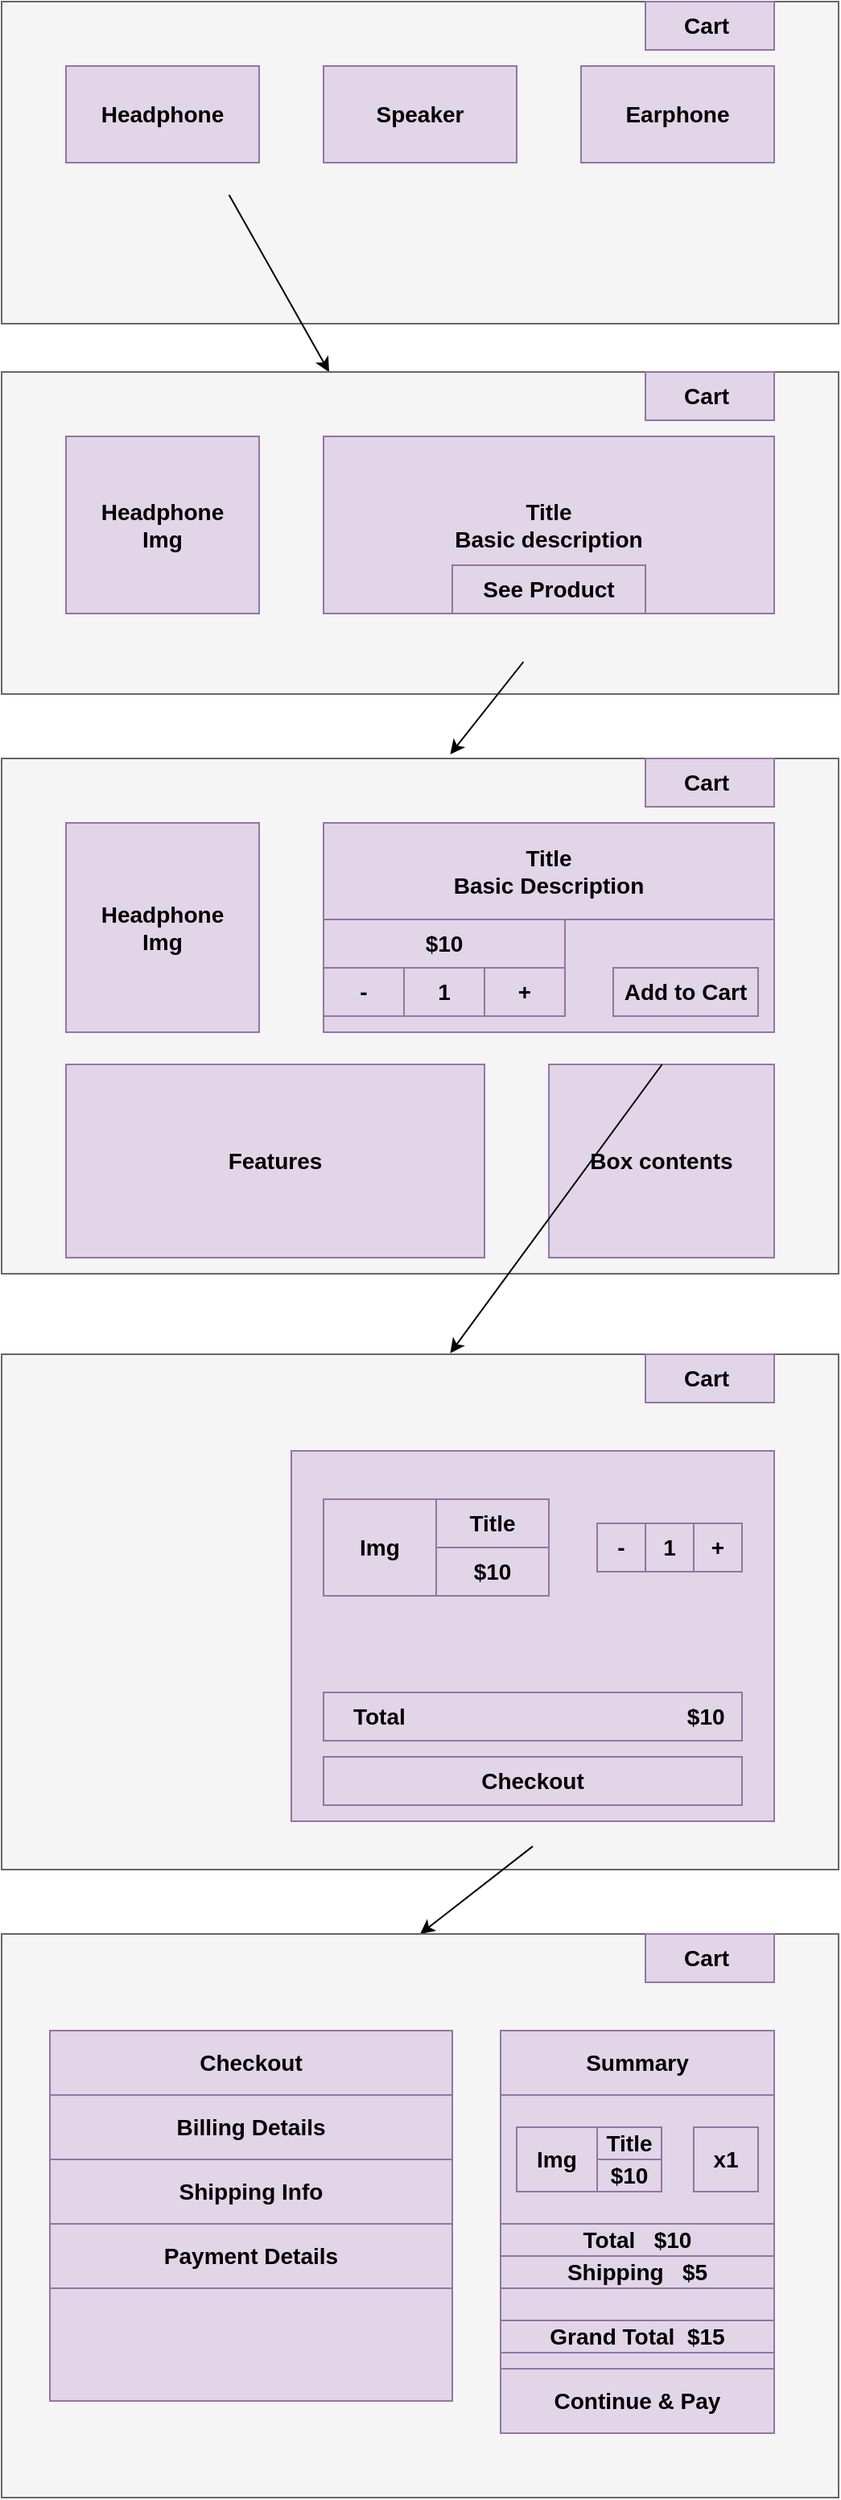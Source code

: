 <mxfile>
    <diagram id="zW_jbeA7w9tYTV-nCfxG" name="Main functionality">
        <mxGraphModel dx="738" dy="576" grid="1" gridSize="10" guides="1" tooltips="1" connect="1" arrows="1" fold="1" page="1" pageScale="1" pageWidth="850" pageHeight="1100" background="#ffffff" math="0" shadow="0">
            <root>
                <mxCell id="0"/>
                <mxCell id="1" parent="0"/>
                <mxCell id="tVNxL8NjUxVsQgDM3Ygi-5" value="" style="rounded=0;whiteSpace=wrap;html=1;fontSize=14;fillColor=#f5f5f5;fontColor=#333333;strokeColor=#666666;" vertex="1" parent="1">
                    <mxGeometry x="120" y="80" width="520" height="200" as="geometry"/>
                </mxCell>
                <mxCell id="tVNxL8NjUxVsQgDM3Ygi-1" value="&lt;font color=&quot;#000000&quot; style=&quot;font-size: 14px;&quot;&gt;&lt;b style=&quot;&quot;&gt;Headphone&lt;/b&gt;&lt;/font&gt;" style="rounded=0;whiteSpace=wrap;html=1;fillColor=#e1d5e7;strokeColor=#9673a6;" vertex="1" parent="1">
                    <mxGeometry x="160" y="120" width="120" height="60" as="geometry"/>
                </mxCell>
                <mxCell id="tVNxL8NjUxVsQgDM3Ygi-2" value="&lt;span style=&quot;font-size: 14px;&quot;&gt;&lt;b&gt;&lt;font color=&quot;#000000&quot;&gt;Speaker&lt;/font&gt;&lt;br&gt;&lt;/b&gt;&lt;/span&gt;" style="rounded=0;whiteSpace=wrap;html=1;fillColor=#e1d5e7;strokeColor=#9673a6;" vertex="1" parent="1">
                    <mxGeometry x="320" y="120" width="120" height="60" as="geometry"/>
                </mxCell>
                <mxCell id="tVNxL8NjUxVsQgDM3Ygi-3" value="&lt;span style=&quot;font-size: 14px;&quot;&gt;&lt;b&gt;&lt;font color=&quot;#000000&quot;&gt;Earphone&lt;/font&gt;&lt;br&gt;&lt;/b&gt;&lt;/span&gt;" style="rounded=0;whiteSpace=wrap;html=1;fillColor=#e1d5e7;strokeColor=#9673a6;" vertex="1" parent="1">
                    <mxGeometry x="480" y="120" width="120" height="60" as="geometry"/>
                </mxCell>
                <mxCell id="F_d7IAEaWXCqxeVJ7ETg-2" style="edgeStyle=none;html=1;fontSize=14;fontColor=#000000;strokeColor=#000000;" edge="1" parent="1" source="tVNxL8NjUxVsQgDM3Ygi-4" target="tVNxL8NjUxVsQgDM3Ygi-6">
                    <mxGeometry relative="1" as="geometry"/>
                </mxCell>
                <mxCell id="tVNxL8NjUxVsQgDM3Ygi-4" value="" style="shape=image;html=1;verticalAlign=top;verticalLabelPosition=bottom;labelBackgroundColor=#ffffff;imageAspect=0;aspect=fixed;image=https://cdn1.iconfinder.com/data/icons/iconoir-vol-3/24/open-select-hand-gesture-128.png;imageBorder=none;fontSize=14;" vertex="1" parent="1">
                    <mxGeometry x="230" y="160" width="40" height="40" as="geometry"/>
                </mxCell>
                <mxCell id="tVNxL8NjUxVsQgDM3Ygi-6" value="" style="rounded=0;whiteSpace=wrap;html=1;fontSize=14;fillColor=#f5f5f5;fontColor=#333333;strokeColor=#666666;" vertex="1" parent="1">
                    <mxGeometry x="120" y="310" width="520" height="200" as="geometry"/>
                </mxCell>
                <mxCell id="tVNxL8NjUxVsQgDM3Ygi-7" value="&lt;font color=&quot;#000000&quot; style=&quot;font-size: 14px;&quot;&gt;&lt;b style=&quot;&quot;&gt;Headphone&lt;br&gt;Img&lt;br&gt;&lt;/b&gt;&lt;/font&gt;" style="rounded=0;whiteSpace=wrap;html=1;fillColor=#e1d5e7;strokeColor=#9673a6;" vertex="1" parent="1">
                    <mxGeometry x="160" y="350" width="120" height="110" as="geometry"/>
                </mxCell>
                <mxCell id="F_d7IAEaWXCqxeVJ7ETg-1" value="&lt;font color=&quot;#000000&quot; style=&quot;font-size: 14px;&quot;&gt;&lt;b style=&quot;&quot;&gt;Title&lt;br&gt;Basic description&lt;br&gt;&lt;/b&gt;&lt;/font&gt;" style="rounded=0;whiteSpace=wrap;html=1;fillColor=#e1d5e7;strokeColor=#9673a6;" vertex="1" parent="1">
                    <mxGeometry x="320" y="350" width="280" height="110" as="geometry"/>
                </mxCell>
                <mxCell id="F_d7IAEaWXCqxeVJ7ETg-3" value="" style="rounded=0;whiteSpace=wrap;html=1;fontSize=14;fillColor=#f5f5f5;fontColor=#333333;strokeColor=#666666;" vertex="1" parent="1">
                    <mxGeometry x="120" y="550" width="520" height="320" as="geometry"/>
                </mxCell>
                <mxCell id="F_d7IAEaWXCqxeVJ7ETg-4" value="&lt;font color=&quot;#000000&quot; style=&quot;font-size: 14px;&quot;&gt;&lt;b style=&quot;&quot;&gt;Headphone&lt;br&gt;Img&lt;br&gt;&lt;/b&gt;&lt;/font&gt;" style="rounded=0;whiteSpace=wrap;html=1;fillColor=#e1d5e7;strokeColor=#9673a6;" vertex="1" parent="1">
                    <mxGeometry x="160" y="590" width="120" height="130" as="geometry"/>
                </mxCell>
                <mxCell id="F_d7IAEaWXCqxeVJ7ETg-5" value="&lt;font color=&quot;#000000&quot; style=&quot;font-size: 14px;&quot;&gt;&lt;b style=&quot;&quot;&gt;&lt;br&gt;&lt;/b&gt;&lt;/font&gt;" style="rounded=0;whiteSpace=wrap;html=1;fillColor=#e1d5e7;strokeColor=#9673a6;" vertex="1" parent="1">
                    <mxGeometry x="320" y="590" width="280" height="130" as="geometry"/>
                </mxCell>
                <mxCell id="F_d7IAEaWXCqxeVJ7ETg-6" value="&lt;span style=&quot;font-size: 14px;&quot;&gt;&lt;b&gt;&lt;font color=&quot;#000000&quot;&gt;See Product&lt;/font&gt;&lt;br&gt;&lt;/b&gt;&lt;/span&gt;" style="rounded=0;whiteSpace=wrap;html=1;fillColor=#e1d5e7;strokeColor=#9673a6;" vertex="1" parent="1">
                    <mxGeometry x="400" y="430" width="120" height="30" as="geometry"/>
                </mxCell>
                <mxCell id="F_d7IAEaWXCqxeVJ7ETg-8" style="edgeStyle=none;html=1;entryX=0.536;entryY=-0.008;entryDx=0;entryDy=0;entryPerimeter=0;strokeColor=#000000;fontSize=14;fontColor=#000000;" edge="1" parent="1" source="F_d7IAEaWXCqxeVJ7ETg-7" target="F_d7IAEaWXCqxeVJ7ETg-3">
                    <mxGeometry relative="1" as="geometry"/>
                </mxCell>
                <mxCell id="F_d7IAEaWXCqxeVJ7ETg-7" value="" style="shape=image;html=1;verticalAlign=top;verticalLabelPosition=bottom;labelBackgroundColor=#ffffff;imageAspect=0;aspect=fixed;image=https://cdn1.iconfinder.com/data/icons/iconoir-vol-3/24/open-select-hand-gesture-128.png;imageBorder=none;fontSize=14;fontColor=#000000;" vertex="1" parent="1">
                    <mxGeometry x="440" y="450" width="40" height="40" as="geometry"/>
                </mxCell>
                <mxCell id="F_d7IAEaWXCqxeVJ7ETg-9" value="&lt;span style=&quot;font-size: 14px;&quot;&gt;&lt;b&gt;&lt;font color=&quot;#000000&quot;&gt;Title&lt;br&gt;Basic Description&lt;/font&gt;&lt;br&gt;&lt;/b&gt;&lt;/span&gt;" style="rounded=0;whiteSpace=wrap;html=1;fillColor=#e1d5e7;strokeColor=#9673a6;" vertex="1" parent="1">
                    <mxGeometry x="320" y="590" width="280" height="60" as="geometry"/>
                </mxCell>
                <mxCell id="F_d7IAEaWXCqxeVJ7ETg-10" value="&lt;span style=&quot;font-size: 14px;&quot;&gt;&lt;b&gt;&lt;font color=&quot;#000000&quot;&gt;$10&lt;/font&gt;&lt;br&gt;&lt;/b&gt;&lt;/span&gt;" style="rounded=0;whiteSpace=wrap;html=1;fillColor=#e1d5e7;strokeColor=#9673a6;" vertex="1" parent="1">
                    <mxGeometry x="320" y="650" width="150" height="30" as="geometry"/>
                </mxCell>
                <mxCell id="F_d7IAEaWXCqxeVJ7ETg-11" value="&lt;span style=&quot;font-size: 14px;&quot;&gt;&lt;b&gt;&lt;font color=&quot;#000000&quot;&gt;-&lt;/font&gt;&lt;br&gt;&lt;/b&gt;&lt;/span&gt;" style="rounded=0;whiteSpace=wrap;html=1;fillColor=#e1d5e7;strokeColor=#9673a6;" vertex="1" parent="1">
                    <mxGeometry x="320" y="680" width="50" height="30" as="geometry"/>
                </mxCell>
                <mxCell id="F_d7IAEaWXCqxeVJ7ETg-12" value="&lt;span style=&quot;font-size: 14px;&quot;&gt;&lt;b&gt;&lt;font color=&quot;#000000&quot;&gt;1&lt;/font&gt;&lt;br&gt;&lt;/b&gt;&lt;/span&gt;" style="rounded=0;whiteSpace=wrap;html=1;fillColor=#e1d5e7;strokeColor=#9673a6;" vertex="1" parent="1">
                    <mxGeometry x="370" y="680" width="50" height="30" as="geometry"/>
                </mxCell>
                <mxCell id="F_d7IAEaWXCqxeVJ7ETg-13" value="&lt;span style=&quot;font-size: 14px;&quot;&gt;&lt;b&gt;&lt;font color=&quot;#000000&quot;&gt;+&lt;/font&gt;&lt;br&gt;&lt;/b&gt;&lt;/span&gt;" style="rounded=0;whiteSpace=wrap;html=1;fillColor=#e1d5e7;strokeColor=#9673a6;" vertex="1" parent="1">
                    <mxGeometry x="420" y="680" width="50" height="30" as="geometry"/>
                </mxCell>
                <mxCell id="F_d7IAEaWXCqxeVJ7ETg-14" value="&lt;span style=&quot;font-size: 14px;&quot;&gt;&lt;b&gt;&lt;font color=&quot;#000000&quot;&gt;Add to Cart&lt;/font&gt;&lt;br&gt;&lt;/b&gt;&lt;/span&gt;" style="rounded=0;whiteSpace=wrap;html=1;fillColor=#e1d5e7;strokeColor=#9673a6;" vertex="1" parent="1">
                    <mxGeometry x="500" y="680" width="90" height="30" as="geometry"/>
                </mxCell>
                <mxCell id="F_d7IAEaWXCqxeVJ7ETg-15" value="&lt;font color=&quot;#000000&quot; style=&quot;font-size: 14px;&quot;&gt;&lt;b style=&quot;&quot;&gt;Features&lt;br&gt;&lt;/b&gt;&lt;/font&gt;" style="rounded=0;whiteSpace=wrap;html=1;fillColor=#e1d5e7;strokeColor=#9673a6;" vertex="1" parent="1">
                    <mxGeometry x="160" y="740" width="260" height="120" as="geometry"/>
                </mxCell>
                <mxCell id="F_d7IAEaWXCqxeVJ7ETg-16" value="&lt;font color=&quot;#000000&quot; style=&quot;font-size: 14px;&quot;&gt;&lt;b style=&quot;&quot;&gt;Box contents&lt;br&gt;&lt;/b&gt;&lt;/font&gt;" style="rounded=0;whiteSpace=wrap;html=1;fillColor=#e1d5e7;strokeColor=#9673a6;" vertex="1" parent="1">
                    <mxGeometry x="460" y="740" width="140" height="120" as="geometry"/>
                </mxCell>
                <mxCell id="F_d7IAEaWXCqxeVJ7ETg-31" style="edgeStyle=none;html=1;entryX=0.536;entryY=-0.002;entryDx=0;entryDy=0;entryPerimeter=0;strokeColor=#000000;fontSize=14;fontColor=#000000;" edge="1" parent="1" source="F_d7IAEaWXCqxeVJ7ETg-17" target="F_d7IAEaWXCqxeVJ7ETg-19">
                    <mxGeometry relative="1" as="geometry"/>
                </mxCell>
                <mxCell id="F_d7IAEaWXCqxeVJ7ETg-17" value="" style="shape=image;html=1;verticalAlign=top;verticalLabelPosition=bottom;labelBackgroundColor=#ffffff;imageAspect=0;aspect=fixed;image=https://cdn1.iconfinder.com/data/icons/iconoir-vol-3/24/open-select-hand-gesture-128.png;imageBorder=none;fontSize=14;fontColor=#000000;" vertex="1" parent="1">
                    <mxGeometry x="525" y="700" width="40" height="40" as="geometry"/>
                </mxCell>
                <mxCell id="F_d7IAEaWXCqxeVJ7ETg-19" value="" style="rounded=0;whiteSpace=wrap;html=1;fontSize=14;fillColor=#f5f5f5;fontColor=#333333;strokeColor=#666666;" vertex="1" parent="1">
                    <mxGeometry x="120" y="920" width="520" height="320" as="geometry"/>
                </mxCell>
                <mxCell id="F_d7IAEaWXCqxeVJ7ETg-21" value="&lt;font color=&quot;#000000&quot; style=&quot;font-size: 14px;&quot;&gt;&lt;b style=&quot;&quot;&gt;&lt;br&gt;&lt;/b&gt;&lt;/font&gt;" style="rounded=0;whiteSpace=wrap;html=1;fillColor=#e1d5e7;strokeColor=#9673a6;" vertex="1" parent="1">
                    <mxGeometry x="300" y="980" width="300" height="230" as="geometry"/>
                </mxCell>
                <mxCell id="F_d7IAEaWXCqxeVJ7ETg-22" value="&lt;span style=&quot;font-size: 14px;&quot;&gt;&lt;b&gt;&lt;font color=&quot;#000000&quot;&gt;Img&lt;/font&gt;&lt;br&gt;&lt;/b&gt;&lt;/span&gt;" style="rounded=0;whiteSpace=wrap;html=1;fillColor=#e1d5e7;strokeColor=#9673a6;" vertex="1" parent="1">
                    <mxGeometry x="320" y="1010" width="70" height="60" as="geometry"/>
                </mxCell>
                <mxCell id="F_d7IAEaWXCqxeVJ7ETg-23" value="&lt;span style=&quot;font-size: 14px;&quot;&gt;&lt;b&gt;&lt;font color=&quot;#000000&quot;&gt;$10&lt;/font&gt;&lt;br&gt;&lt;/b&gt;&lt;/span&gt;" style="rounded=0;whiteSpace=wrap;html=1;fillColor=#e1d5e7;strokeColor=#9673a6;" vertex="1" parent="1">
                    <mxGeometry x="390" y="1040" width="70" height="30" as="geometry"/>
                </mxCell>
                <mxCell id="F_d7IAEaWXCqxeVJ7ETg-24" value="&lt;span style=&quot;font-size: 14px;&quot;&gt;&lt;b&gt;&lt;font color=&quot;#000000&quot;&gt;-&lt;/font&gt;&lt;br&gt;&lt;/b&gt;&lt;/span&gt;" style="rounded=0;whiteSpace=wrap;html=1;fillColor=#e1d5e7;strokeColor=#9673a6;" vertex="1" parent="1">
                    <mxGeometry x="490" y="1025" width="30" height="30" as="geometry"/>
                </mxCell>
                <mxCell id="F_d7IAEaWXCqxeVJ7ETg-25" value="&lt;span style=&quot;font-size: 14px;&quot;&gt;&lt;b&gt;&lt;font color=&quot;#000000&quot;&gt;1&lt;/font&gt;&lt;br&gt;&lt;/b&gt;&lt;/span&gt;" style="rounded=0;whiteSpace=wrap;html=1;fillColor=#e1d5e7;strokeColor=#9673a6;" vertex="1" parent="1">
                    <mxGeometry x="520" y="1025" width="30" height="30" as="geometry"/>
                </mxCell>
                <mxCell id="F_d7IAEaWXCqxeVJ7ETg-26" value="&lt;span style=&quot;font-size: 14px;&quot;&gt;&lt;b&gt;&lt;font color=&quot;#000000&quot;&gt;+&lt;/font&gt;&lt;br&gt;&lt;/b&gt;&lt;/span&gt;" style="rounded=0;whiteSpace=wrap;html=1;fillColor=#e1d5e7;strokeColor=#9673a6;" vertex="1" parent="1">
                    <mxGeometry x="550" y="1025" width="30" height="30" as="geometry"/>
                </mxCell>
                <mxCell id="F_d7IAEaWXCqxeVJ7ETg-27" value="&lt;b style=&quot;font-size: 14px;&quot;&gt;&lt;font color=&quot;#000000&quot;&gt;&amp;nbsp; &amp;nbsp;Total&amp;nbsp; &amp;nbsp; &amp;nbsp; &amp;nbsp; &amp;nbsp; &amp;nbsp; &amp;nbsp; &amp;nbsp; &amp;nbsp; &amp;nbsp; &amp;nbsp; &amp;nbsp; &amp;nbsp; &amp;nbsp; &amp;nbsp; &amp;nbsp; &amp;nbsp; &amp;nbsp; &amp;nbsp; &amp;nbsp; &amp;nbsp; &amp;nbsp; &amp;nbsp;$10&amp;nbsp;&lt;/font&gt;&lt;/b&gt;&lt;span style=&quot;font-size: 14px;&quot;&gt;&lt;b&gt;&lt;br&gt;&lt;/b&gt;&lt;/span&gt;" style="rounded=0;whiteSpace=wrap;html=1;fillColor=#e1d5e7;strokeColor=#9673a6;" vertex="1" parent="1">
                    <mxGeometry x="320" y="1130" width="260" height="30" as="geometry"/>
                </mxCell>
                <mxCell id="F_d7IAEaWXCqxeVJ7ETg-32" value="&lt;font color=&quot;#000000&quot; style=&quot;font-size: 14px;&quot;&gt;&lt;b style=&quot;&quot;&gt;Cart&amp;nbsp;&lt;br&gt;&lt;/b&gt;&lt;/font&gt;" style="rounded=0;whiteSpace=wrap;html=1;fillColor=#e1d5e7;strokeColor=#9673a6;" vertex="1" parent="1">
                    <mxGeometry x="520" y="920" width="80" height="30" as="geometry"/>
                </mxCell>
                <mxCell id="F_d7IAEaWXCqxeVJ7ETg-33" value="&lt;span style=&quot;font-size: 14px;&quot;&gt;&lt;b&gt;&lt;font color=&quot;#000000&quot;&gt;Title&lt;/font&gt;&lt;br&gt;&lt;/b&gt;&lt;/span&gt;" style="rounded=0;whiteSpace=wrap;html=1;fillColor=#e1d5e7;strokeColor=#9673a6;" vertex="1" parent="1">
                    <mxGeometry x="390" y="1010" width="70" height="30" as="geometry"/>
                </mxCell>
                <mxCell id="F_d7IAEaWXCqxeVJ7ETg-35" value="&lt;span style=&quot;font-size: 14px;&quot;&gt;&lt;b&gt;&lt;font color=&quot;#000000&quot;&gt;Checkout&lt;/font&gt;&lt;br&gt;&lt;/b&gt;&lt;/span&gt;" style="rounded=0;whiteSpace=wrap;html=1;fillColor=#e1d5e7;strokeColor=#9673a6;" vertex="1" parent="1">
                    <mxGeometry x="320" y="1170" width="260" height="30" as="geometry"/>
                </mxCell>
                <mxCell id="F_d7IAEaWXCqxeVJ7ETg-49" style="edgeStyle=none;html=1;entryX=0.5;entryY=0;entryDx=0;entryDy=0;strokeColor=#000000;fontSize=14;fontColor=#000000;" edge="1" parent="1" source="F_d7IAEaWXCqxeVJ7ETg-36" target="F_d7IAEaWXCqxeVJ7ETg-37">
                    <mxGeometry relative="1" as="geometry"/>
                </mxCell>
                <mxCell id="F_d7IAEaWXCqxeVJ7ETg-36" value="" style="shape=image;html=1;verticalAlign=top;verticalLabelPosition=bottom;labelBackgroundColor=#ffffff;imageAspect=0;aspect=fixed;image=https://cdn1.iconfinder.com/data/icons/iconoir-vol-3/24/open-select-hand-gesture-128.png;imageBorder=none;fontSize=14;fontColor=#000000;" vertex="1" parent="1">
                    <mxGeometry x="450" y="1190" width="40" height="40" as="geometry"/>
                </mxCell>
                <mxCell id="F_d7IAEaWXCqxeVJ7ETg-37" value="" style="rounded=0;whiteSpace=wrap;html=1;fontSize=14;fillColor=#f5f5f5;fontColor=#333333;strokeColor=#666666;" vertex="1" parent="1">
                    <mxGeometry x="120" y="1280" width="520" height="350" as="geometry"/>
                </mxCell>
                <mxCell id="F_d7IAEaWXCqxeVJ7ETg-38" value="&lt;font color=&quot;#000000&quot; style=&quot;font-size: 14px;&quot;&gt;&lt;b style=&quot;&quot;&gt;&lt;br&gt;&lt;/b&gt;&lt;/font&gt;" style="rounded=0;whiteSpace=wrap;html=1;fillColor=#e1d5e7;strokeColor=#9673a6;" vertex="1" parent="1">
                    <mxGeometry x="150" y="1340" width="250" height="230" as="geometry"/>
                </mxCell>
                <mxCell id="F_d7IAEaWXCqxeVJ7ETg-45" value="&lt;font color=&quot;#000000&quot; style=&quot;font-size: 14px;&quot;&gt;&lt;b style=&quot;&quot;&gt;Cart&amp;nbsp;&lt;br&gt;&lt;/b&gt;&lt;/font&gt;" style="rounded=0;whiteSpace=wrap;html=1;fillColor=#e1d5e7;strokeColor=#9673a6;" vertex="1" parent="1">
                    <mxGeometry x="520" y="1280" width="80" height="30" as="geometry"/>
                </mxCell>
                <mxCell id="F_d7IAEaWXCqxeVJ7ETg-50" value="&lt;font color=&quot;#000000&quot; style=&quot;font-size: 14px;&quot;&gt;&lt;b style=&quot;&quot;&gt;Checkout&lt;br&gt;&lt;/b&gt;&lt;/font&gt;" style="rounded=0;whiteSpace=wrap;html=1;fillColor=#e1d5e7;strokeColor=#9673a6;" vertex="1" parent="1">
                    <mxGeometry x="150" y="1340" width="250" height="40" as="geometry"/>
                </mxCell>
                <mxCell id="F_d7IAEaWXCqxeVJ7ETg-51" value="&lt;font color=&quot;#000000&quot; style=&quot;font-size: 14px;&quot;&gt;&lt;b style=&quot;&quot;&gt;Billing Details&lt;br&gt;&lt;/b&gt;&lt;/font&gt;" style="rounded=0;whiteSpace=wrap;html=1;fillColor=#e1d5e7;strokeColor=#9673a6;" vertex="1" parent="1">
                    <mxGeometry x="150" y="1380" width="250" height="40" as="geometry"/>
                </mxCell>
                <mxCell id="F_d7IAEaWXCqxeVJ7ETg-52" value="&lt;font color=&quot;#000000&quot; style=&quot;font-size: 14px;&quot;&gt;&lt;b style=&quot;&quot;&gt;Shipping Info&lt;br&gt;&lt;/b&gt;&lt;/font&gt;" style="rounded=0;whiteSpace=wrap;html=1;fillColor=#e1d5e7;strokeColor=#9673a6;" vertex="1" parent="1">
                    <mxGeometry x="150" y="1420" width="250" height="40" as="geometry"/>
                </mxCell>
                <mxCell id="F_d7IAEaWXCqxeVJ7ETg-53" value="&lt;font color=&quot;#000000&quot; style=&quot;font-size: 14px;&quot;&gt;&lt;b style=&quot;&quot;&gt;Payment Details&lt;br&gt;&lt;/b&gt;&lt;/font&gt;" style="rounded=0;whiteSpace=wrap;html=1;fillColor=#e1d5e7;strokeColor=#9673a6;" vertex="1" parent="1">
                    <mxGeometry x="150" y="1460" width="250" height="40" as="geometry"/>
                </mxCell>
                <mxCell id="F_d7IAEaWXCqxeVJ7ETg-54" value="&lt;font color=&quot;#000000&quot; style=&quot;font-size: 14px;&quot;&gt;&lt;b style=&quot;&quot;&gt;&lt;br&gt;&lt;/b&gt;&lt;/font&gt;" style="rounded=0;whiteSpace=wrap;html=1;fillColor=#e1d5e7;strokeColor=#9673a6;" vertex="1" parent="1">
                    <mxGeometry x="430" y="1340" width="170" height="250" as="geometry"/>
                </mxCell>
                <mxCell id="F_d7IAEaWXCqxeVJ7ETg-55" value="&lt;font color=&quot;#000000&quot; style=&quot;font-size: 14px;&quot;&gt;&lt;b style=&quot;&quot;&gt;Summary&lt;br&gt;&lt;/b&gt;&lt;/font&gt;" style="rounded=0;whiteSpace=wrap;html=1;fillColor=#e1d5e7;strokeColor=#9673a6;" vertex="1" parent="1">
                    <mxGeometry x="430" y="1340" width="170" height="40" as="geometry"/>
                </mxCell>
                <mxCell id="F_d7IAEaWXCqxeVJ7ETg-56" value="&lt;font color=&quot;#000000&quot; style=&quot;font-size: 14px;&quot;&gt;&lt;b style=&quot;&quot;&gt;Img&lt;br&gt;&lt;/b&gt;&lt;/font&gt;" style="rounded=0;whiteSpace=wrap;html=1;fillColor=#e1d5e7;strokeColor=#9673a6;" vertex="1" parent="1">
                    <mxGeometry x="440" y="1400" width="50" height="40" as="geometry"/>
                </mxCell>
                <mxCell id="F_d7IAEaWXCqxeVJ7ETg-57" value="&lt;font color=&quot;#000000&quot; style=&quot;font-size: 14px;&quot;&gt;&lt;b style=&quot;&quot;&gt;Title&lt;br&gt;&lt;/b&gt;&lt;/font&gt;" style="rounded=0;whiteSpace=wrap;html=1;fillColor=#e1d5e7;strokeColor=#9673a6;" vertex="1" parent="1">
                    <mxGeometry x="490" y="1400" width="40" height="20" as="geometry"/>
                </mxCell>
                <mxCell id="F_d7IAEaWXCqxeVJ7ETg-58" value="&lt;font color=&quot;#000000&quot; style=&quot;font-size: 14px;&quot;&gt;&lt;b style=&quot;&quot;&gt;x1&lt;br&gt;&lt;/b&gt;&lt;/font&gt;" style="rounded=0;whiteSpace=wrap;html=1;fillColor=#e1d5e7;strokeColor=#9673a6;" vertex="1" parent="1">
                    <mxGeometry x="550" y="1400" width="40" height="40" as="geometry"/>
                </mxCell>
                <mxCell id="F_d7IAEaWXCqxeVJ7ETg-59" value="&lt;font color=&quot;#000000&quot; style=&quot;font-size: 14px;&quot;&gt;&lt;b style=&quot;&quot;&gt;$10&lt;br&gt;&lt;/b&gt;&lt;/font&gt;" style="rounded=0;whiteSpace=wrap;html=1;fillColor=#e1d5e7;strokeColor=#9673a6;" vertex="1" parent="1">
                    <mxGeometry x="490" y="1420" width="40" height="20" as="geometry"/>
                </mxCell>
                <mxCell id="F_d7IAEaWXCqxeVJ7ETg-60" value="&lt;font color=&quot;#000000&quot; style=&quot;font-size: 14px;&quot;&gt;&lt;b style=&quot;&quot;&gt;Total&amp;nbsp; &amp;nbsp;$10&lt;br&gt;&lt;/b&gt;&lt;/font&gt;" style="rounded=0;whiteSpace=wrap;html=1;fillColor=#e1d5e7;strokeColor=#9673a6;" vertex="1" parent="1">
                    <mxGeometry x="430" y="1460" width="170" height="20" as="geometry"/>
                </mxCell>
                <mxCell id="F_d7IAEaWXCqxeVJ7ETg-61" value="&lt;font color=&quot;#000000&quot; style=&quot;font-size: 14px;&quot;&gt;&lt;b style=&quot;&quot;&gt;Shipping&amp;nbsp; &amp;nbsp;$5&lt;br&gt;&lt;/b&gt;&lt;/font&gt;" style="rounded=0;whiteSpace=wrap;html=1;fillColor=#e1d5e7;strokeColor=#9673a6;" vertex="1" parent="1">
                    <mxGeometry x="430" y="1480" width="170" height="20" as="geometry"/>
                </mxCell>
                <mxCell id="F_d7IAEaWXCqxeVJ7ETg-62" value="&lt;font color=&quot;#000000&quot; style=&quot;font-size: 14px;&quot;&gt;&lt;b style=&quot;&quot;&gt;Grand Total&amp;nbsp; $15&lt;br&gt;&lt;/b&gt;&lt;/font&gt;" style="rounded=0;whiteSpace=wrap;html=1;fillColor=#e1d5e7;strokeColor=#9673a6;" vertex="1" parent="1">
                    <mxGeometry x="430" y="1520" width="170" height="20" as="geometry"/>
                </mxCell>
                <mxCell id="F_d7IAEaWXCqxeVJ7ETg-63" value="&lt;font color=&quot;#000000&quot; style=&quot;font-size: 14px;&quot;&gt;&lt;b style=&quot;&quot;&gt;Continue &amp;amp; Pay&lt;br&gt;&lt;/b&gt;&lt;/font&gt;" style="rounded=0;whiteSpace=wrap;html=1;fillColor=#e1d5e7;strokeColor=#9673a6;" vertex="1" parent="1">
                    <mxGeometry x="430" y="1550" width="170" height="40" as="geometry"/>
                </mxCell>
                <mxCell id="F_d7IAEaWXCqxeVJ7ETg-64" value="&lt;font color=&quot;#000000&quot; style=&quot;font-size: 14px;&quot;&gt;&lt;b style=&quot;&quot;&gt;Cart&amp;nbsp;&lt;br&gt;&lt;/b&gt;&lt;/font&gt;" style="rounded=0;whiteSpace=wrap;html=1;fillColor=#e1d5e7;strokeColor=#9673a6;" vertex="1" parent="1">
                    <mxGeometry x="520" y="310" width="80" height="30" as="geometry"/>
                </mxCell>
                <mxCell id="F_d7IAEaWXCqxeVJ7ETg-65" value="&lt;font color=&quot;#000000&quot; style=&quot;font-size: 14px;&quot;&gt;&lt;b style=&quot;&quot;&gt;Cart&amp;nbsp;&lt;br&gt;&lt;/b&gt;&lt;/font&gt;" style="rounded=0;whiteSpace=wrap;html=1;fillColor=#e1d5e7;strokeColor=#9673a6;" vertex="1" parent="1">
                    <mxGeometry x="520" y="80" width="80" height="30" as="geometry"/>
                </mxCell>
                <mxCell id="F_d7IAEaWXCqxeVJ7ETg-66" value="&lt;font color=&quot;#000000&quot; style=&quot;font-size: 14px;&quot;&gt;&lt;b style=&quot;&quot;&gt;Cart&amp;nbsp;&lt;br&gt;&lt;/b&gt;&lt;/font&gt;" style="rounded=0;whiteSpace=wrap;html=1;fillColor=#e1d5e7;strokeColor=#9673a6;" vertex="1" parent="1">
                    <mxGeometry x="520" y="550" width="80" height="30" as="geometry"/>
                </mxCell>
            </root>
        </mxGraphModel>
    </diagram>
    <diagram name="Page-1" id="OPFkoRVHyZDK5QB1XnAA">
        <mxGraphModel dx="738" dy="576" grid="1" gridSize="10" guides="1" tooltips="1" connect="1" arrows="1" fold="1" page="1" pageScale="1" pageWidth="850" pageHeight="1100" background="#ffffff" math="0" shadow="0">
            <root>
                <mxCell id="0"/>
                <mxCell id="1" parent="0"/>
                <mxCell id="xqrHq-MUzXLIHpFeDrUa-7" style="edgeStyle=orthogonalEdgeStyle;rounded=0;orthogonalLoop=1;jettySize=auto;html=1;exitX=0.5;exitY=1;exitDx=0;exitDy=0;entryX=0.5;entryY=0;entryDx=0;entryDy=0;" parent="1" source="xqrHq-MUzXLIHpFeDrUa-1" target="xqrHq-MUzXLIHpFeDrUa-6" edge="1">
                    <mxGeometry relative="1" as="geometry"/>
                </mxCell>
                <mxCell id="xqrHq-MUzXLIHpFeDrUa-1" value="Headphone" style="rounded=0;whiteSpace=wrap;html=1;" parent="1" vertex="1">
                    <mxGeometry x="120" y="240" width="120" height="60" as="geometry"/>
                </mxCell>
                <mxCell id="xqrHq-MUzXLIHpFeDrUa-2" value="Filter headphones only from data arr (using passed category)" style="rounded=0;whiteSpace=wrap;html=1;" parent="1" vertex="1">
                    <mxGeometry x="520" y="390" width="120" height="60" as="geometry"/>
                </mxCell>
                <mxCell id="xqrHq-MUzXLIHpFeDrUa-3" value="Earphone" style="rounded=0;whiteSpace=wrap;html=1;" parent="1" vertex="1">
                    <mxGeometry x="550" y="240" width="120" height="60" as="geometry"/>
                </mxCell>
                <mxCell id="xqrHq-MUzXLIHpFeDrUa-4" value="Headphone links &lt;br&gt;(a tags)" style="rounded=0;whiteSpace=wrap;html=1;" parent="1" vertex="1">
                    <mxGeometry x="340" y="170" width="120" height="60" as="geometry"/>
                </mxCell>
                <mxCell id="2" style="edgeStyle=none;html=1;exitX=1;exitY=0.5;exitDx=0;exitDy=0;entryX=0;entryY=0.5;entryDx=0;entryDy=0;" parent="1" source="xqrHq-MUzXLIHpFeDrUa-6" target="xqrHq-MUzXLIHpFeDrUa-65" edge="1">
                    <mxGeometry relative="1" as="geometry"/>
                </mxCell>
                <mxCell id="xqrHq-MUzXLIHpFeDrUa-6" value="Show products of category headphones" style="rounded=0;whiteSpace=wrap;html=1;" parent="1" vertex="1">
                    <mxGeometry x="170" y="390" width="120" height="60" as="geometry"/>
                </mxCell>
                <mxCell id="xqrHq-MUzXLIHpFeDrUa-9" value="" style="rounded=0;whiteSpace=wrap;html=1;" parent="1" vertex="1">
                    <mxGeometry x="120" y="480" width="260" height="170" as="geometry"/>
                </mxCell>
                <mxCell id="xqrHq-MUzXLIHpFeDrUa-10" value="IMG" style="rounded=0;whiteSpace=wrap;html=1;" parent="1" vertex="1">
                    <mxGeometry x="140" y="490" width="60" height="60" as="geometry"/>
                </mxCell>
                <mxCell id="xqrHq-MUzXLIHpFeDrUa-11" value="Product brief" style="rounded=0;whiteSpace=wrap;html=1;" parent="1" vertex="1">
                    <mxGeometry x="240" y="490" width="120" height="90" as="geometry"/>
                </mxCell>
                <mxCell id="xqrHq-MUzXLIHpFeDrUa-13" value="See product" style="rounded=0;whiteSpace=wrap;html=1;" parent="1" vertex="1">
                    <mxGeometry x="265" y="550" width="70" height="30" as="geometry"/>
                </mxCell>
                <mxCell id="xqrHq-MUzXLIHpFeDrUa-20" value="" style="rounded=0;whiteSpace=wrap;html=1;" parent="1" vertex="1">
                    <mxGeometry x="440" y="480" width="260" height="170" as="geometry"/>
                </mxCell>
                <mxCell id="xqrHq-MUzXLIHpFeDrUa-21" value="IMG" style="rounded=0;whiteSpace=wrap;html=1;" parent="1" vertex="1">
                    <mxGeometry x="460" y="490" width="60" height="60" as="geometry"/>
                </mxCell>
                <mxCell id="xqrHq-MUzXLIHpFeDrUa-23" value="-" style="rounded=0;whiteSpace=wrap;html=1;" parent="1" vertex="1">
                    <mxGeometry x="460" y="580" width="30" height="30" as="geometry"/>
                </mxCell>
                <mxCell id="xqrHq-MUzXLIHpFeDrUa-26" value="" style="shape=image;html=1;verticalAlign=top;verticalLabelPosition=bottom;labelBackgroundColor=#ffffff;imageAspect=0;aspect=fixed;image=https://cdn1.iconfinder.com/data/icons/iconoir-vol-3/24/open-select-hand-gesture-128.png" parent="1" vertex="1">
                    <mxGeometry x="280" y="570" width="40" height="40" as="geometry"/>
                </mxCell>
                <mxCell id="xqrHq-MUzXLIHpFeDrUa-27" value="" style="shape=image;html=1;verticalAlign=top;verticalLabelPosition=bottom;labelBackgroundColor=#ffffff;imageAspect=0;aspect=fixed;image=https://cdn1.iconfinder.com/data/icons/iconoir-vol-3/24/open-select-hand-gesture-128.png" parent="1" vertex="1">
                    <mxGeometry x="110" y="280" width="40" height="40" as="geometry"/>
                </mxCell>
                <mxCell id="xqrHq-MUzXLIHpFeDrUa-28" value="Speaker" style="rounded=0;whiteSpace=wrap;html=1;" parent="1" vertex="1">
                    <mxGeometry x="340" y="240" width="120" height="60" as="geometry"/>
                </mxCell>
                <mxCell id="xqrHq-MUzXLIHpFeDrUa-31" value="Add to cart" style="rounded=0;whiteSpace=wrap;html=1;" parent="1" vertex="1">
                    <mxGeometry x="600" y="560" width="65" height="30" as="geometry"/>
                </mxCell>
                <mxCell id="xqrHq-MUzXLIHpFeDrUa-55" style="edgeStyle=orthogonalEdgeStyle;rounded=0;orthogonalLoop=1;jettySize=auto;html=1;entryX=0.45;entryY=0.08;entryDx=0;entryDy=0;entryPerimeter=0;" parent="1" source="xqrHq-MUzXLIHpFeDrUa-29" target="xqrHq-MUzXLIHpFeDrUa-33" edge="1">
                    <mxGeometry relative="1" as="geometry"/>
                </mxCell>
                <mxCell id="xqrHq-MUzXLIHpFeDrUa-29" value="" style="shape=image;html=1;verticalAlign=top;verticalLabelPosition=bottom;labelBackgroundColor=#ffffff;imageAspect=0;aspect=fixed;image=https://cdn1.iconfinder.com/data/icons/iconoir-vol-3/24/open-select-hand-gesture-128.png" parent="1" vertex="1">
                    <mxGeometry x="612.5" y="575" width="40" height="40" as="geometry"/>
                </mxCell>
                <mxCell id="xqrHq-MUzXLIHpFeDrUa-32" value="" style="endArrow=classic;html=1;rounded=0;entryX=-0.02;entryY=0.652;entryDx=0;entryDy=0;entryPerimeter=0;" parent="1" target="xqrHq-MUzXLIHpFeDrUa-20" edge="1">
                    <mxGeometry width="50" height="50" relative="1" as="geometry">
                        <mxPoint x="320" y="600" as="sourcePoint"/>
                        <mxPoint x="370" y="550" as="targetPoint"/>
                    </mxGeometry>
                </mxCell>
                <mxCell id="xqrHq-MUzXLIHpFeDrUa-33" value="Add this product to a state that holds cart items" style="rounded=0;whiteSpace=wrap;html=1;" parent="1" vertex="1">
                    <mxGeometry x="530" y="720" width="160" height="40" as="geometry"/>
                </mxCell>
                <mxCell id="xqrHq-MUzXLIHpFeDrUa-46" value="1" style="rounded=0;whiteSpace=wrap;html=1;" parent="1" vertex="1">
                    <mxGeometry x="490" y="580" width="30" height="30" as="geometry"/>
                </mxCell>
                <mxCell id="xqrHq-MUzXLIHpFeDrUa-47" value="+" style="rounded=0;whiteSpace=wrap;html=1;" parent="1" vertex="1">
                    <mxGeometry x="520" y="580" width="30" height="30" as="geometry"/>
                </mxCell>
                <mxCell id="xqrHq-MUzXLIHpFeDrUa-60" style="edgeStyle=orthogonalEdgeStyle;rounded=0;orthogonalLoop=1;jettySize=auto;html=1;entryX=0.5;entryY=0;entryDx=0;entryDy=0;" parent="1" source="xqrHq-MUzXLIHpFeDrUa-49" target="xqrHq-MUzXLIHpFeDrUa-58" edge="1">
                    <mxGeometry relative="1" as="geometry">
                        <Array as="points">
                            <mxPoint x="475" y="680"/>
                            <mxPoint x="185" y="680"/>
                        </Array>
                    </mxGeometry>
                </mxCell>
                <mxCell id="xqrHq-MUzXLIHpFeDrUa-49" value="" style="shape=image;html=1;verticalAlign=top;verticalLabelPosition=bottom;labelBackgroundColor=#ffffff;imageAspect=0;aspect=fixed;image=https://cdn1.iconfinder.com/data/icons/iconoir-vol-3/24/open-select-hand-gesture-128.png" parent="1" vertex="1">
                    <mxGeometry x="460" y="600" width="30" height="30" as="geometry"/>
                </mxCell>
                <mxCell id="xqrHq-MUzXLIHpFeDrUa-59" style="edgeStyle=orthogonalEdgeStyle;rounded=0;orthogonalLoop=1;jettySize=auto;html=1;entryX=0.5;entryY=0;entryDx=0;entryDy=0;" parent="1" source="xqrHq-MUzXLIHpFeDrUa-51" target="xqrHq-MUzXLIHpFeDrUa-56" edge="1">
                    <mxGeometry relative="1" as="geometry">
                        <Array as="points">
                            <mxPoint x="535" y="700"/>
                            <mxPoint x="345" y="700"/>
                        </Array>
                    </mxGeometry>
                </mxCell>
                <mxCell id="xqrHq-MUzXLIHpFeDrUa-51" value="" style="shape=image;html=1;verticalAlign=top;verticalLabelPosition=bottom;labelBackgroundColor=#ffffff;imageAspect=0;aspect=fixed;image=https://cdn1.iconfinder.com/data/icons/iconoir-vol-3/24/open-select-hand-gesture-128.png" parent="1" vertex="1">
                    <mxGeometry x="520" y="600" width="30" height="30" as="geometry"/>
                </mxCell>
                <mxCell id="xqrHq-MUzXLIHpFeDrUa-56" value="Increment amount shown in UI with local state" style="rounded=0;whiteSpace=wrap;html=1;" parent="1" vertex="1">
                    <mxGeometry x="280" y="720" width="130" height="60" as="geometry"/>
                </mxCell>
                <mxCell id="xqrHq-MUzXLIHpFeDrUa-58" value="Decrement amount shown in UI with local state" style="rounded=0;whiteSpace=wrap;html=1;" parent="1" vertex="1">
                    <mxGeometry x="120" y="720" width="130" height="60" as="geometry"/>
                </mxCell>
                <mxCell id="xqrHq-MUzXLIHpFeDrUa-61" value="Product details" style="rounded=0;whiteSpace=wrap;html=1;" parent="1" vertex="1">
                    <mxGeometry x="550" y="490" width="120" height="60" as="geometry"/>
                </mxCell>
                <mxCell id="xqrHq-MUzXLIHpFeDrUa-62" value="Let the user know product has been added to cart by opening the cart and showing the added product in cart" style="rounded=0;whiteSpace=wrap;html=1;" parent="1" vertex="1">
                    <mxGeometry x="530" y="780" width="160" height="80" as="geometry"/>
                </mxCell>
                <mxCell id="3" style="edgeStyle=none;html=1;entryX=0;entryY=0.5;entryDx=0;entryDy=0;" parent="1" source="xqrHq-MUzXLIHpFeDrUa-65" target="xqrHq-MUzXLIHpFeDrUa-2" edge="1">
                    <mxGeometry relative="1" as="geometry"/>
                </mxCell>
                <mxCell id="xqrHq-MUzXLIHpFeDrUa-65" value="Pass category to next page&amp;nbsp;" style="rounded=0;whiteSpace=wrap;html=1;" parent="1" vertex="1">
                    <mxGeometry x="340" y="390" width="120" height="60" as="geometry"/>
                </mxCell>
                <mxCell id="4" value="" style="rounded=0;whiteSpace=wrap;html=1;" parent="1" vertex="1">
                    <mxGeometry x="290" y="920" width="260" height="170" as="geometry"/>
                </mxCell>
                <mxCell id="6" value="Billing Details" style="rounded=0;whiteSpace=wrap;html=1;" parent="1" vertex="1">
                    <mxGeometry x="310" y="940" width="130" height="60" as="geometry"/>
                </mxCell>
                <mxCell id="9" value="Checkout Flow" style="rounded=0;whiteSpace=wrap;html=1;" parent="1" vertex="1">
                    <mxGeometry x="340" y="840" width="130" height="60" as="geometry"/>
                </mxCell>
                <mxCell id="11" value="Summary" style="rounded=0;whiteSpace=wrap;html=1;" parent="1" vertex="1">
                    <mxGeometry x="460" y="940" width="80" height="60" as="geometry"/>
                </mxCell>
                <mxCell id="12" value="Continue &amp;amp; Pay" style="rounded=0;whiteSpace=wrap;html=1;" parent="1" vertex="1">
                    <mxGeometry x="460" y="1000" width="80" height="40" as="geometry"/>
                </mxCell>
                <mxCell id="8" value="" style="shape=image;html=1;verticalAlign=top;verticalLabelPosition=bottom;labelBackgroundColor=#ffffff;imageAspect=0;aspect=fixed;image=https://cdn1.iconfinder.com/data/icons/iconoir-vol-3/24/open-select-hand-gesture-128.png" parent="1" vertex="1">
                    <mxGeometry x="480" y="1020" width="40" height="40" as="geometry"/>
                </mxCell>
            </root>
        </mxGraphModel>
    </diagram>
</mxfile>